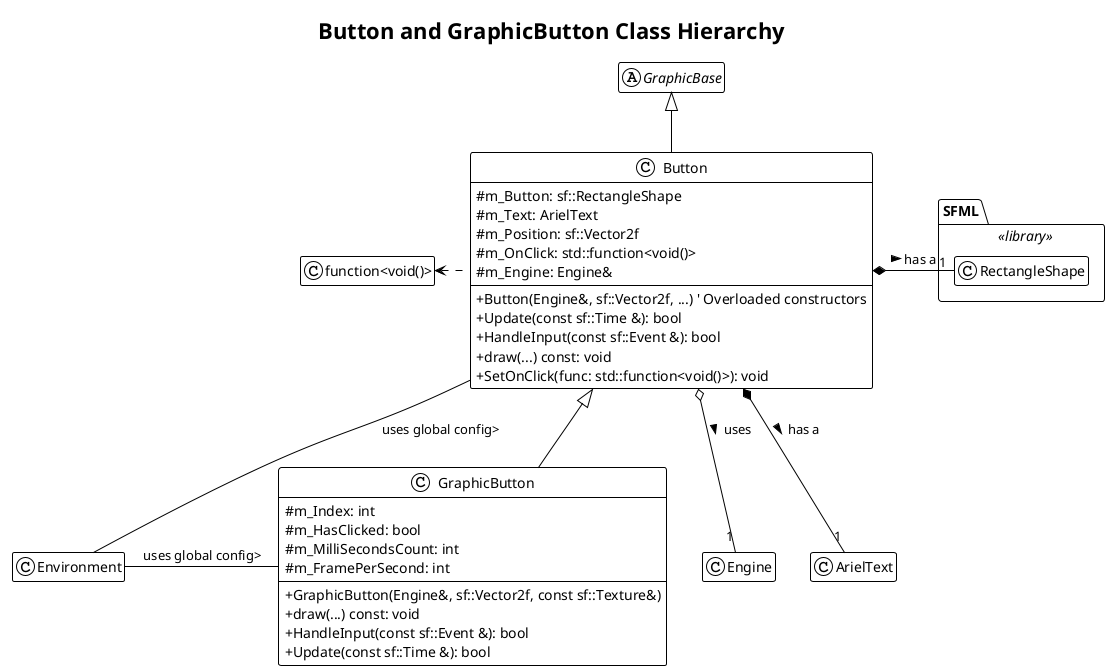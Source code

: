 @startuml
!theme plain
title Button and GraphicButton Class Hierarchy

' Settings
skinparam classAttributeIconSize 0
hide empty members

' --- SFML Library ---
package SFML <<library>> {
}

' --- Application Classes ---
class Engine
abstract class GraphicBase {
}
class ArielText

class Button {
    # m_Button: sf::RectangleShape
    # m_Text: ArielText
    # m_Position: sf::Vector2f
    # m_OnClick: std::function<void()>
    # m_Engine: Engine&
    --
    + Button(Engine&, sf::Vector2f, ...) ' Overloaded constructors
    + Update(const sf::Time &): bool
    + HandleInput(const sf::Event &): bool
    + draw(...) const: void
    + SetOnClick(func: std::function<void()>): void
}

class GraphicButton {
    # m_Index: int
    # m_HasClicked: bool
    # m_MilliSecondsCount: int
    # m_FramePerSecond: int
    --
    + GraphicButton(Engine&, sf::Vector2f, const sf::Texture&)
    + draw(...) const: void
    + HandleInput(const sf::Event &): bool
    + Update(const sf::Time &): bool
}


' --- RELATIONSHIPS ---

' ==> Inheritance Hierarchy
GraphicBase <|-- Button
Button <|-- GraphicButton

' ==> Composition
Button *-r- "1" SFML.RectangleShape : has a >
Button *-- "1" ArielText : has a >

' ==> Aggregation
Button o-- "1" Engine : uses >

' ==> Dependency
Button .l.> "function<void()>"

Button -- Environment : uses global config>
GraphicButton -l- Environment : uses global config>
@enduml